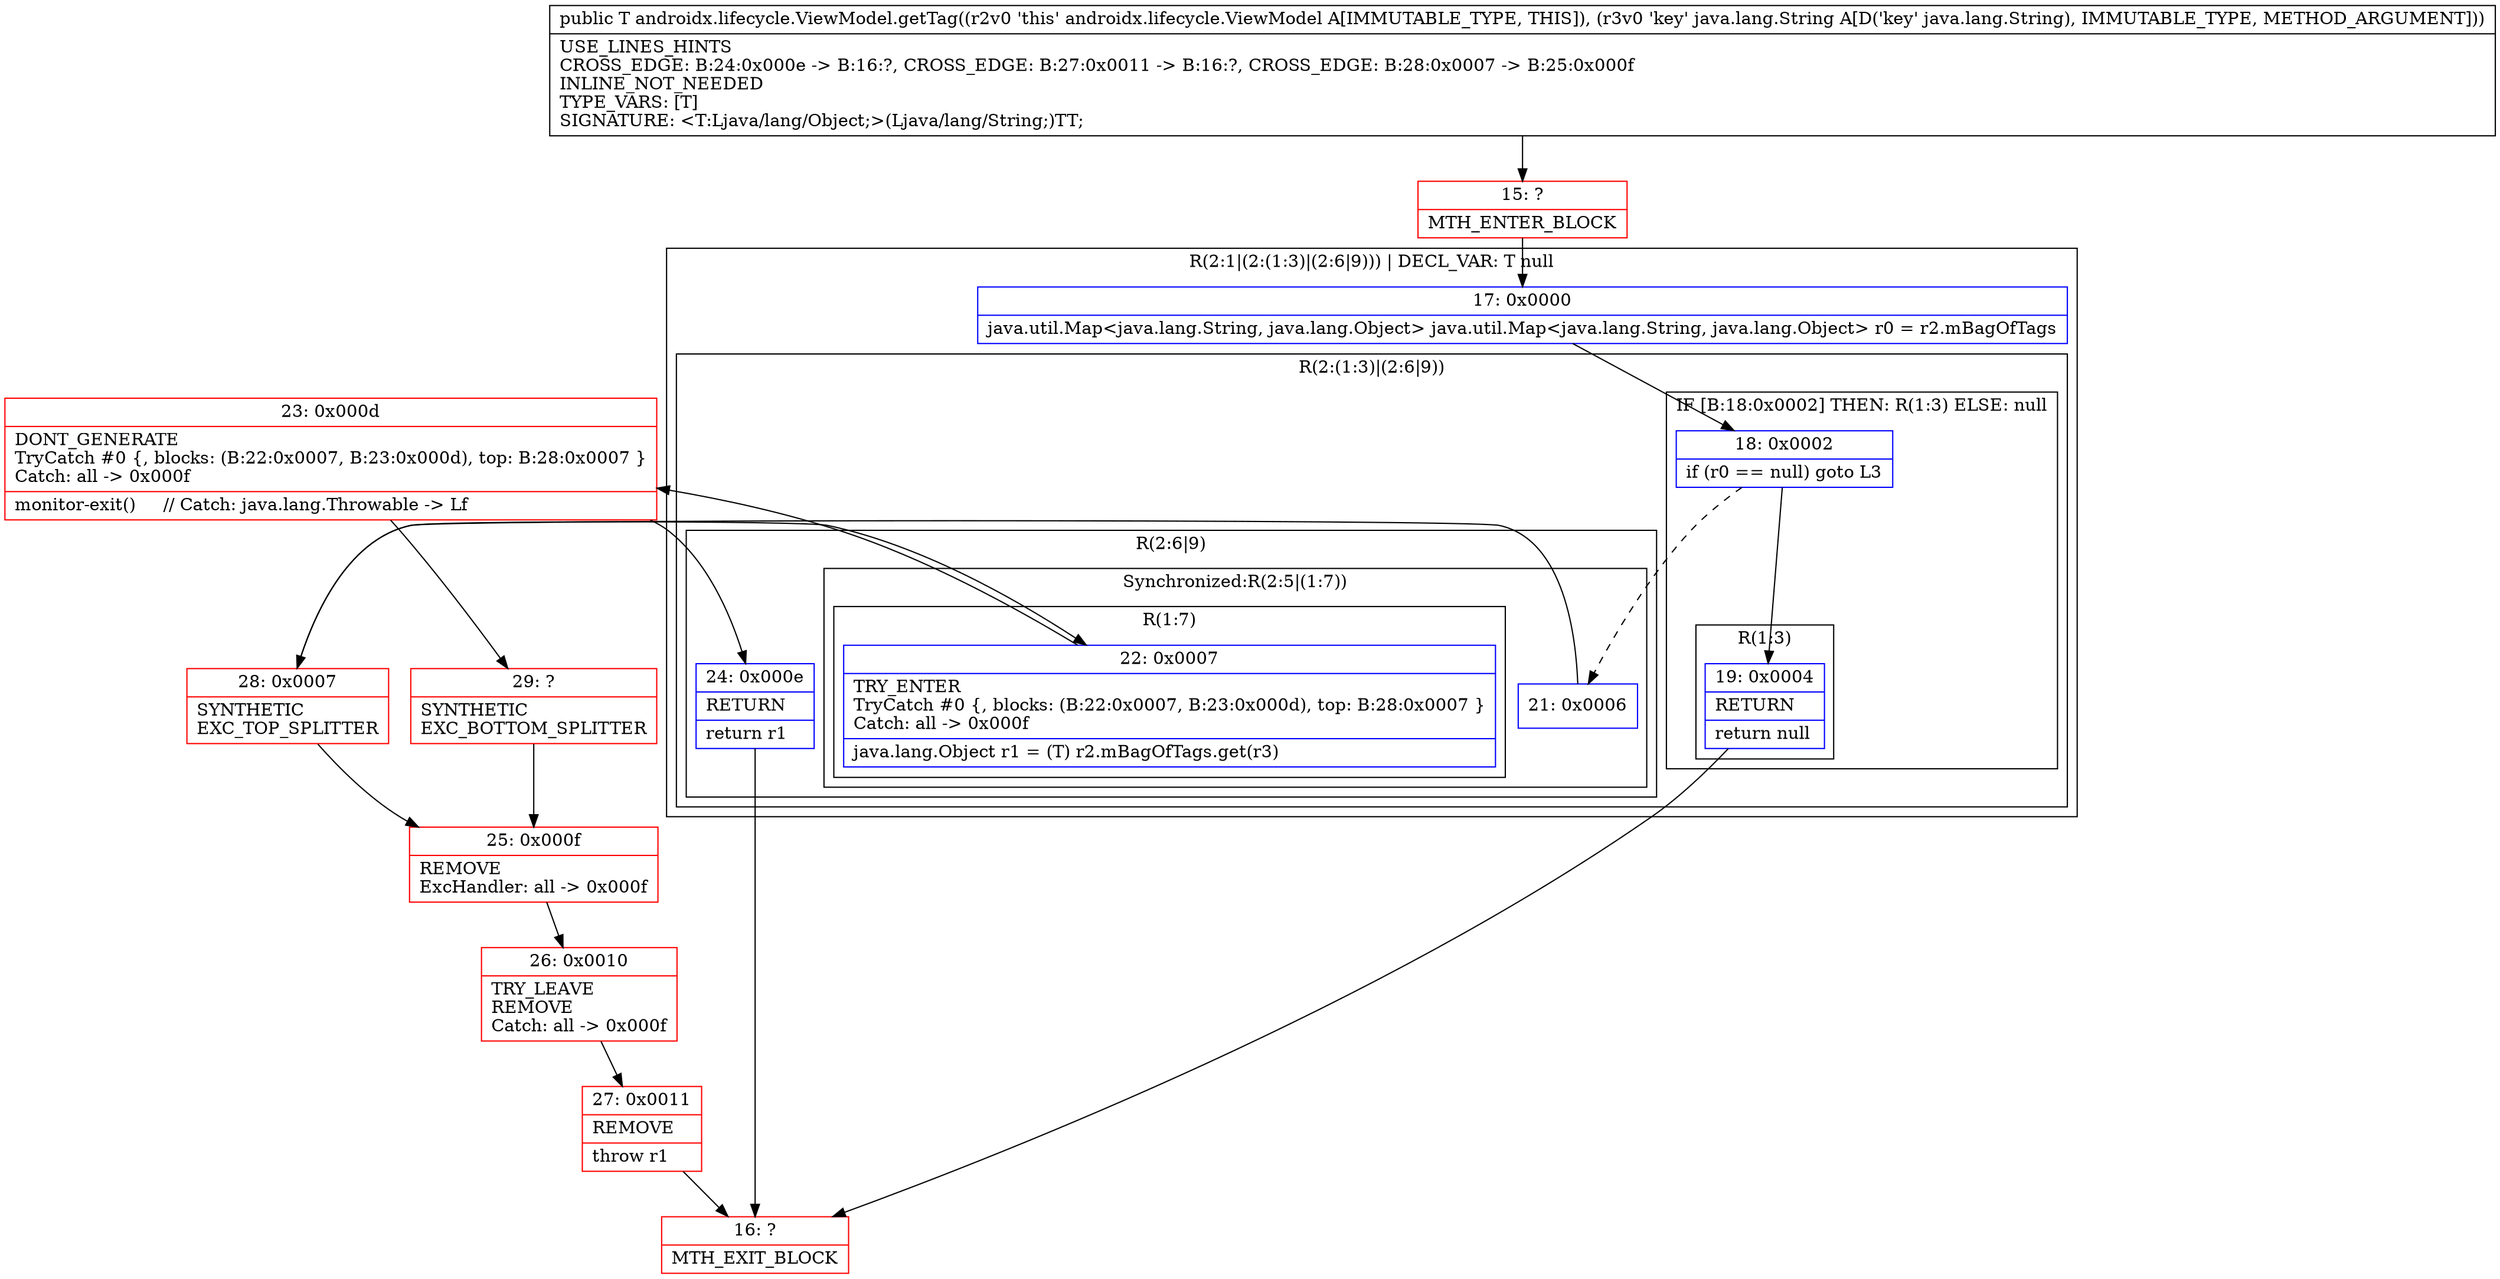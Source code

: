 digraph "CFG forandroidx.lifecycle.ViewModel.getTag(Ljava\/lang\/String;)Ljava\/lang\/Object;" {
subgraph cluster_Region_1521983577 {
label = "R(2:1|(2:(1:3)|(2:6|9))) | DECL_VAR: T null\l";
node [shape=record,color=blue];
Node_17 [shape=record,label="{17\:\ 0x0000|java.util.Map\<java.lang.String, java.lang.Object\> java.util.Map\<java.lang.String, java.lang.Object\> r0 = r2.mBagOfTags\l}"];
subgraph cluster_Region_1571538033 {
label = "R(2:(1:3)|(2:6|9))";
node [shape=record,color=blue];
subgraph cluster_IfRegion_321418850 {
label = "IF [B:18:0x0002] THEN: R(1:3) ELSE: null";
node [shape=record,color=blue];
Node_18 [shape=record,label="{18\:\ 0x0002|if (r0 == null) goto L3\l}"];
subgraph cluster_Region_2089672089 {
label = "R(1:3)";
node [shape=record,color=blue];
Node_19 [shape=record,label="{19\:\ 0x0004|RETURN\l|return null\l}"];
}
}
subgraph cluster_Region_1313362146 {
label = "R(2:6|9)";
node [shape=record,color=blue];
subgraph cluster_SynchronizedRegion_145859631 {
label = "Synchronized:R(2:5|(1:7))";
node [shape=record,color=blue];
Node_21 [shape=record,label="{21\:\ 0x0006}"];
subgraph cluster_Region_689608944 {
label = "R(1:7)";
node [shape=record,color=blue];
Node_22 [shape=record,label="{22\:\ 0x0007|TRY_ENTER\lTryCatch #0 \{, blocks: (B:22:0x0007, B:23:0x000d), top: B:28:0x0007 \}\lCatch: all \-\> 0x000f\l|java.lang.Object r1 = (T) r2.mBagOfTags.get(r3)\l}"];
}
}
Node_24 [shape=record,label="{24\:\ 0x000e|RETURN\l|return r1\l}"];
}
}
}
Node_15 [shape=record,color=red,label="{15\:\ ?|MTH_ENTER_BLOCK\l}"];
Node_16 [shape=record,color=red,label="{16\:\ ?|MTH_EXIT_BLOCK\l}"];
Node_28 [shape=record,color=red,label="{28\:\ 0x0007|SYNTHETIC\lEXC_TOP_SPLITTER\l}"];
Node_23 [shape=record,color=red,label="{23\:\ 0x000d|DONT_GENERATE\lTryCatch #0 \{, blocks: (B:22:0x0007, B:23:0x000d), top: B:28:0x0007 \}\lCatch: all \-\> 0x000f\l|monitor\-exit()     \/\/ Catch: java.lang.Throwable \-\> Lf\l}"];
Node_29 [shape=record,color=red,label="{29\:\ ?|SYNTHETIC\lEXC_BOTTOM_SPLITTER\l}"];
Node_25 [shape=record,color=red,label="{25\:\ 0x000f|REMOVE\lExcHandler: all \-\> 0x000f\l}"];
Node_26 [shape=record,color=red,label="{26\:\ 0x0010|TRY_LEAVE\lREMOVE\lCatch: all \-\> 0x000f\l}"];
Node_27 [shape=record,color=red,label="{27\:\ 0x0011|REMOVE\l|throw r1\l}"];
MethodNode[shape=record,label="{public T androidx.lifecycle.ViewModel.getTag((r2v0 'this' androidx.lifecycle.ViewModel A[IMMUTABLE_TYPE, THIS]), (r3v0 'key' java.lang.String A[D('key' java.lang.String), IMMUTABLE_TYPE, METHOD_ARGUMENT]))  | USE_LINES_HINTS\lCROSS_EDGE: B:24:0x000e \-\> B:16:?, CROSS_EDGE: B:27:0x0011 \-\> B:16:?, CROSS_EDGE: B:28:0x0007 \-\> B:25:0x000f\lINLINE_NOT_NEEDED\lTYPE_VARS: [T]\lSIGNATURE: \<T:Ljava\/lang\/Object;\>(Ljava\/lang\/String;)TT;\l}"];
MethodNode -> Node_15;Node_17 -> Node_18;
Node_18 -> Node_19;
Node_18 -> Node_21[style=dashed];
Node_19 -> Node_16;
Node_21 -> Node_28;
Node_22 -> Node_23;
Node_24 -> Node_16;
Node_15 -> Node_17;
Node_28 -> Node_22;
Node_28 -> Node_25;
Node_23 -> Node_24;
Node_23 -> Node_29;
Node_29 -> Node_25;
Node_25 -> Node_26;
Node_26 -> Node_27;
Node_27 -> Node_16;
}

